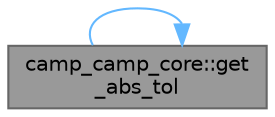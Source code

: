 digraph "camp_camp_core::get_abs_tol"
{
 // LATEX_PDF_SIZE
  bgcolor="transparent";
  edge [fontname=Helvetica,fontsize=10,labelfontname=Helvetica,labelfontsize=10];
  node [fontname=Helvetica,fontsize=10,shape=box,height=0.2,width=0.4];
  rankdir="RL";
  Node1 [label="camp_camp_core::get\l_abs_tol",height=0.2,width=0.4,color="gray40", fillcolor="grey60", style="filled", fontcolor="black",tooltip="Get the absolute tolerance for a species on the state array."];
  Node1 -> Node1 [dir="back",color="steelblue1",style="solid"];
}
